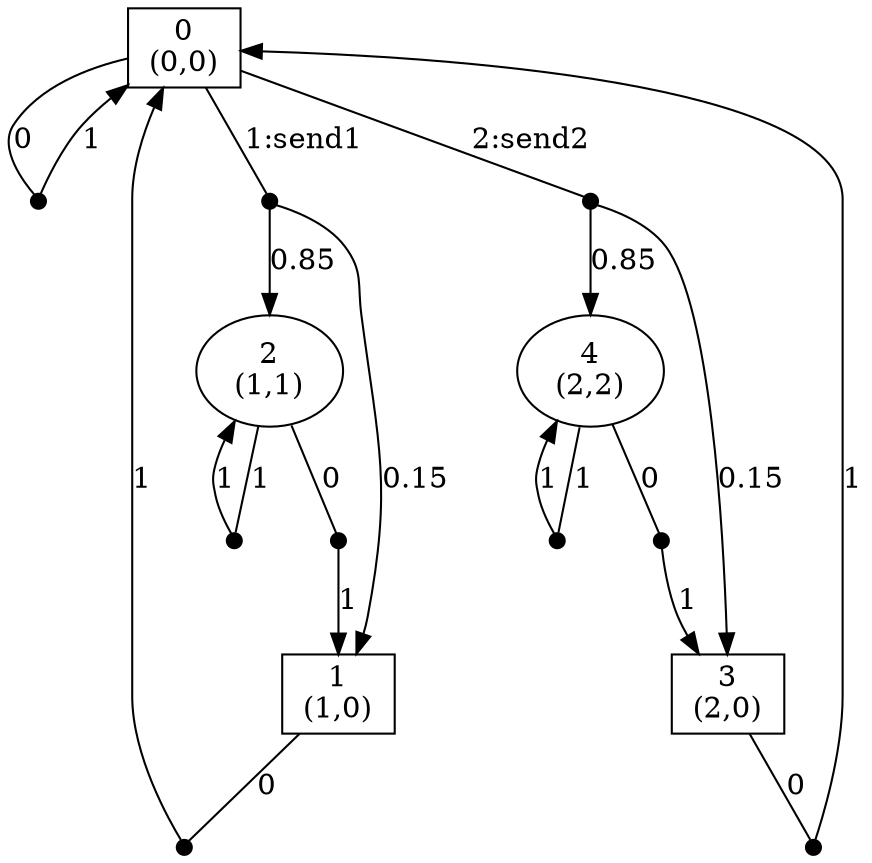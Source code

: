 digraph SMG {
node [label="",shape="box"];
0 [label="0\n(0,0)"];
0 -> n0_0  [label="0",arrowhead="none"];
n0_0 [ shape=point,width=0.1,height=0.1,label="" ];
n0_0 -> 0 [label="1"];
0 -> n0_1  [label="1:send1",arrowhead="none"];
n0_1 [ shape=point,width=0.1,height=0.1,label="" ];
n0_1 -> 1 [label="0.15"];
n0_1 -> 2 [label="0.85"];
0 -> n0_2  [label="2:send2",arrowhead="none"];
n0_2 [ shape=point,width=0.1,height=0.1,label="" ];
n0_2 -> 3 [label="0.15"];
n0_2 -> 4 [label="0.85"];
1 [label="1\n(1,0)"];
1 -> n1_0  [label="0",arrowhead="none"];
n1_0 [ shape=point,width=0.1,height=0.1,label="" ];
n1_0 -> 0 [label="1"];
2 [label="2\n(1,1)",shape="oval"];
2 -> n2_0  [label="0",arrowhead="none"];
n2_0 [ shape=point,width=0.1,height=0.1,label="" ];
n2_0 -> 1 [label="1"];
2 -> n2_1  [label="1",arrowhead="none"];
n2_1 [ shape=point,width=0.1,height=0.1,label="" ];
n2_1 -> 2 [label="1"];
3 [label="3\n(2,0)"];
3 -> n3_0  [label="0",arrowhead="none"];
n3_0 [ shape=point,width=0.1,height=0.1,label="" ];
n3_0 -> 0 [label="1"];
4 [label="4\n(2,2)",shape="oval"];
4 -> n4_0  [label="0",arrowhead="none"];
n4_0 [ shape=point,width=0.1,height=0.1,label="" ];
n4_0 -> 3 [label="1"];
4 -> n4_1  [label="1",arrowhead="none"];
n4_1 [ shape=point,width=0.1,height=0.1,label="" ];
n4_1 -> 4 [label="1"];
}
